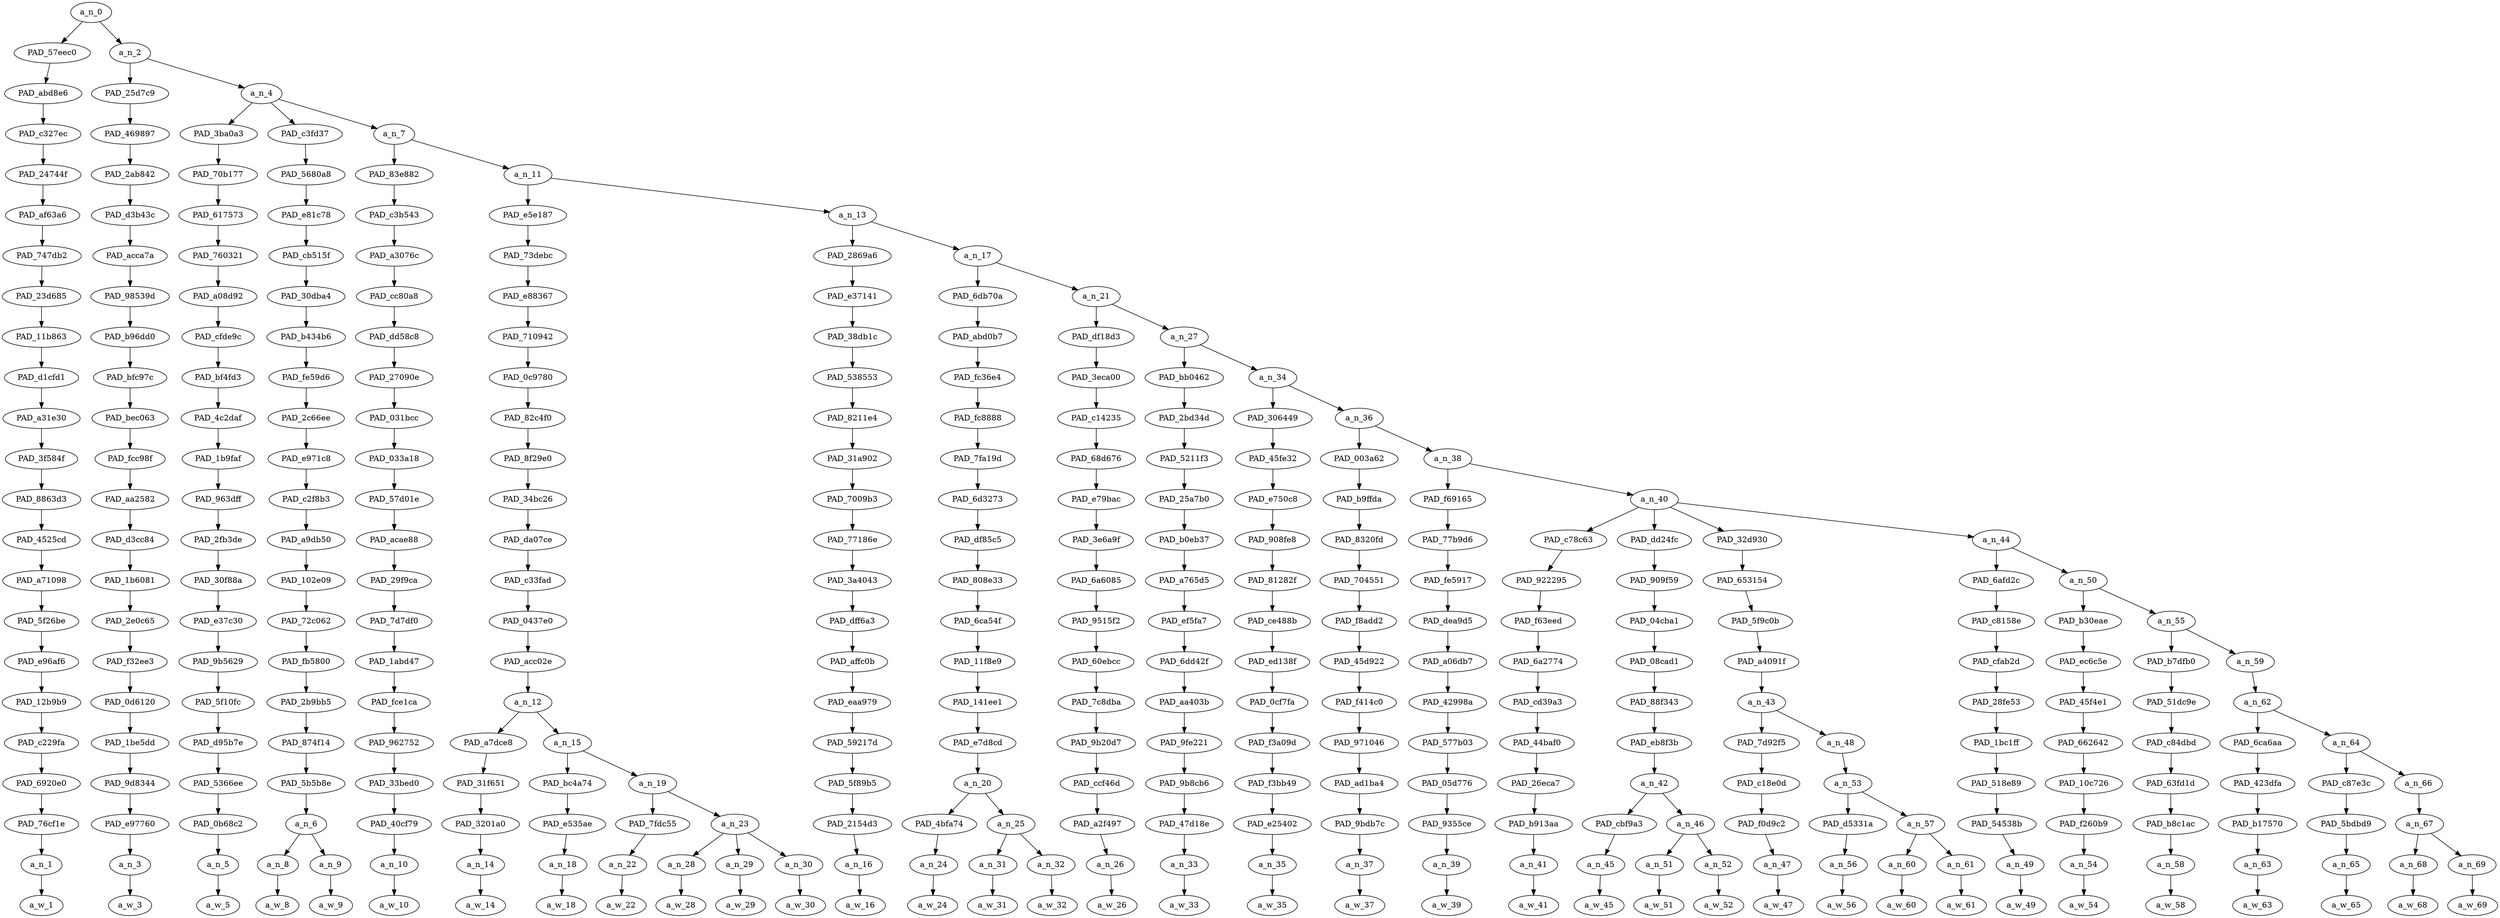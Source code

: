 strict digraph "" {
	a_n_0	[div_dir=1,
		index=0,
		level=22,
		pos="1.3481286366780598,22!",
		text_span="[0, 1, 2, 3, 4, 5, 6, 7, 8, 9, 10, 11, 12, 13, 14, 15, 16, 17, 18, 19, 20, 21, 22, 23, 24, 25, 26, 27, 28, 29, 30, 31, 32, 33, 34, \
35]",
		value=1.00000001];
	PAD_57eec0	[div_dir=1,
		index=0,
		level=21,
		pos="0.0,21!",
		text_span="[0]",
		value=0.02777691];
	a_n_0 -> PAD_57eec0;
	a_n_2	[div_dir=1,
		index=1,
		level=21,
		pos="2.6962572733561196,21!",
		text_span="[1, 2, 3, 4, 5, 6, 7, 8, 9, 10, 11, 12, 13, 14, 15, 16, 17, 18, 19, 20, 21, 22, 23, 24, 25, 26, 27, 28, 29, 30, 31, 32, 33, 34, \
35]",
		value=0.97166796];
	a_n_0 -> a_n_2;
	PAD_abd8e6	[div_dir=1,
		index=0,
		level=20,
		pos="0.0,20!",
		text_span="[0]",
		value=0.02777691];
	PAD_57eec0 -> PAD_abd8e6;
	PAD_c327ec	[div_dir=1,
		index=0,
		level=19,
		pos="0.0,19!",
		text_span="[0]",
		value=0.02777691];
	PAD_abd8e6 -> PAD_c327ec;
	PAD_24744f	[div_dir=1,
		index=0,
		level=18,
		pos="0.0,18!",
		text_span="[0]",
		value=0.02777691];
	PAD_c327ec -> PAD_24744f;
	PAD_af63a6	[div_dir=1,
		index=0,
		level=17,
		pos="0.0,17!",
		text_span="[0]",
		value=0.02777691];
	PAD_24744f -> PAD_af63a6;
	PAD_747db2	[div_dir=1,
		index=0,
		level=16,
		pos="0.0,16!",
		text_span="[0]",
		value=0.02777691];
	PAD_af63a6 -> PAD_747db2;
	PAD_23d685	[div_dir=1,
		index=0,
		level=15,
		pos="0.0,15!",
		text_span="[0]",
		value=0.02777691];
	PAD_747db2 -> PAD_23d685;
	PAD_11b863	[div_dir=1,
		index=0,
		level=14,
		pos="0.0,14!",
		text_span="[0]",
		value=0.02777691];
	PAD_23d685 -> PAD_11b863;
	PAD_d1cfd1	[div_dir=1,
		index=0,
		level=13,
		pos="0.0,13!",
		text_span="[0]",
		value=0.02777691];
	PAD_11b863 -> PAD_d1cfd1;
	PAD_a31e30	[div_dir=1,
		index=0,
		level=12,
		pos="0.0,12!",
		text_span="[0]",
		value=0.02777691];
	PAD_d1cfd1 -> PAD_a31e30;
	PAD_3f584f	[div_dir=1,
		index=0,
		level=11,
		pos="0.0,11!",
		text_span="[0]",
		value=0.02777691];
	PAD_a31e30 -> PAD_3f584f;
	PAD_8863d3	[div_dir=1,
		index=0,
		level=10,
		pos="0.0,10!",
		text_span="[0]",
		value=0.02777691];
	PAD_3f584f -> PAD_8863d3;
	PAD_4525cd	[div_dir=1,
		index=0,
		level=9,
		pos="0.0,9!",
		text_span="[0]",
		value=0.02777691];
	PAD_8863d3 -> PAD_4525cd;
	PAD_a71098	[div_dir=1,
		index=0,
		level=8,
		pos="0.0,8!",
		text_span="[0]",
		value=0.02777691];
	PAD_4525cd -> PAD_a71098;
	PAD_5f26be	[div_dir=1,
		index=0,
		level=7,
		pos="0.0,7!",
		text_span="[0]",
		value=0.02777691];
	PAD_a71098 -> PAD_5f26be;
	PAD_e96af6	[div_dir=1,
		index=0,
		level=6,
		pos="0.0,6!",
		text_span="[0]",
		value=0.02777691];
	PAD_5f26be -> PAD_e96af6;
	PAD_12b9b9	[div_dir=1,
		index=0,
		level=5,
		pos="0.0,5!",
		text_span="[0]",
		value=0.02777691];
	PAD_e96af6 -> PAD_12b9b9;
	PAD_c229fa	[div_dir=1,
		index=0,
		level=4,
		pos="0.0,4!",
		text_span="[0]",
		value=0.02777691];
	PAD_12b9b9 -> PAD_c229fa;
	PAD_6920e0	[div_dir=1,
		index=0,
		level=3,
		pos="0.0,3!",
		text_span="[0]",
		value=0.02777691];
	PAD_c229fa -> PAD_6920e0;
	PAD_76cf1e	[div_dir=1,
		index=0,
		level=2,
		pos="0.0,2!",
		text_span="[0]",
		value=0.02777691];
	PAD_6920e0 -> PAD_76cf1e;
	a_n_1	[div_dir=1,
		index=0,
		level=1,
		pos="0.0,1!",
		text_span="[0]",
		value=0.02777691];
	PAD_76cf1e -> a_n_1;
	a_w_1	[div_dir=0,
		index=0,
		level=0,
		pos="0,0!",
		text_span="[0]",
		value=i];
	a_n_1 -> a_w_1;
	PAD_25d7c9	[div_dir=1,
		index=1,
		level=20,
		pos="1.0,20!",
		text_span="[1]",
		value=0.03775875];
	a_n_2 -> PAD_25d7c9;
	a_n_4	[div_dir=1,
		index=2,
		level=20,
		pos="4.392514546712239,20!",
		text_span="[2, 3, 4, 5, 6, 7, 8, 9, 10, 11, 12, 13, 14, 15, 16, 17, 18, 19, 20, 21, 22, 23, 24, 25, 26, 27, 28, 29, 30, 31, 32, 33, 34, 35]",
		value=0.93340079];
	a_n_2 -> a_n_4;
	PAD_469897	[div_dir=1,
		index=1,
		level=19,
		pos="1.0,19!",
		text_span="[1]",
		value=0.03775875];
	PAD_25d7c9 -> PAD_469897;
	PAD_2ab842	[div_dir=1,
		index=1,
		level=18,
		pos="1.0,18!",
		text_span="[1]",
		value=0.03775875];
	PAD_469897 -> PAD_2ab842;
	PAD_d3b43c	[div_dir=1,
		index=1,
		level=17,
		pos="1.0,17!",
		text_span="[1]",
		value=0.03775875];
	PAD_2ab842 -> PAD_d3b43c;
	PAD_acca7a	[div_dir=1,
		index=1,
		level=16,
		pos="1.0,16!",
		text_span="[1]",
		value=0.03775875];
	PAD_d3b43c -> PAD_acca7a;
	PAD_98539d	[div_dir=1,
		index=1,
		level=15,
		pos="1.0,15!",
		text_span="[1]",
		value=0.03775875];
	PAD_acca7a -> PAD_98539d;
	PAD_b96dd0	[div_dir=1,
		index=1,
		level=14,
		pos="1.0,14!",
		text_span="[1]",
		value=0.03775875];
	PAD_98539d -> PAD_b96dd0;
	PAD_bfc97c	[div_dir=1,
		index=1,
		level=13,
		pos="1.0,13!",
		text_span="[1]",
		value=0.03775875];
	PAD_b96dd0 -> PAD_bfc97c;
	PAD_bec063	[div_dir=1,
		index=1,
		level=12,
		pos="1.0,12!",
		text_span="[1]",
		value=0.03775875];
	PAD_bfc97c -> PAD_bec063;
	PAD_fcc98f	[div_dir=1,
		index=1,
		level=11,
		pos="1.0,11!",
		text_span="[1]",
		value=0.03775875];
	PAD_bec063 -> PAD_fcc98f;
	PAD_aa2582	[div_dir=1,
		index=1,
		level=10,
		pos="1.0,10!",
		text_span="[1]",
		value=0.03775875];
	PAD_fcc98f -> PAD_aa2582;
	PAD_d3cc84	[div_dir=1,
		index=1,
		level=9,
		pos="1.0,9!",
		text_span="[1]",
		value=0.03775875];
	PAD_aa2582 -> PAD_d3cc84;
	PAD_1b6081	[div_dir=1,
		index=1,
		level=8,
		pos="1.0,8!",
		text_span="[1]",
		value=0.03775875];
	PAD_d3cc84 -> PAD_1b6081;
	PAD_2e0c65	[div_dir=1,
		index=1,
		level=7,
		pos="1.0,7!",
		text_span="[1]",
		value=0.03775875];
	PAD_1b6081 -> PAD_2e0c65;
	PAD_f32ee3	[div_dir=1,
		index=1,
		level=6,
		pos="1.0,6!",
		text_span="[1]",
		value=0.03775875];
	PAD_2e0c65 -> PAD_f32ee3;
	PAD_0d6120	[div_dir=1,
		index=1,
		level=5,
		pos="1.0,5!",
		text_span="[1]",
		value=0.03775875];
	PAD_f32ee3 -> PAD_0d6120;
	PAD_1be5dd	[div_dir=1,
		index=1,
		level=4,
		pos="1.0,4!",
		text_span="[1]",
		value=0.03775875];
	PAD_0d6120 -> PAD_1be5dd;
	PAD_9d8344	[div_dir=1,
		index=1,
		level=3,
		pos="1.0,3!",
		text_span="[1]",
		value=0.03775875];
	PAD_1be5dd -> PAD_9d8344;
	PAD_e97760	[div_dir=1,
		index=1,
		level=2,
		pos="1.0,2!",
		text_span="[1]",
		value=0.03775875];
	PAD_9d8344 -> PAD_e97760;
	a_n_3	[div_dir=1,
		index=1,
		level=1,
		pos="1.0,1!",
		text_span="[1]",
		value=0.03775875];
	PAD_e97760 -> a_n_3;
	a_w_3	[div_dir=0,
		index=1,
		level=0,
		pos="1,0!",
		text_span="[1]",
		value=dont];
	a_n_3 -> a_w_3;
	PAD_3ba0a3	[div_dir=1,
		index=2,
		level=19,
		pos="2.0,19!",
		text_span="[2]",
		value=0.02064806];
	a_n_4 -> PAD_3ba0a3;
	PAD_c3fd37	[div_dir=1,
		index=3,
		level=19,
		pos="3.5,19!",
		text_span="[3, 4]",
		value=0.04469825];
	a_n_4 -> PAD_c3fd37;
	a_n_7	[div_dir=1,
		index=4,
		level=19,
		pos="7.677543640136719,19!",
		text_span="[5, 6, 7, 8, 9, 10, 11, 12, 13, 14, 15, 16, 17, 18, 19, 20, 21, 22, 23, 24, 25, 26, 27, 28, 29, 30, 31, 32, 33, 34, 35]",
		value=0.86756982];
	a_n_4 -> a_n_7;
	PAD_70b177	[div_dir=1,
		index=2,
		level=18,
		pos="2.0,18!",
		text_span="[2]",
		value=0.02064806];
	PAD_3ba0a3 -> PAD_70b177;
	PAD_617573	[div_dir=1,
		index=2,
		level=17,
		pos="2.0,17!",
		text_span="[2]",
		value=0.02064806];
	PAD_70b177 -> PAD_617573;
	PAD_760321	[div_dir=1,
		index=2,
		level=16,
		pos="2.0,16!",
		text_span="[2]",
		value=0.02064806];
	PAD_617573 -> PAD_760321;
	PAD_a08d92	[div_dir=1,
		index=2,
		level=15,
		pos="2.0,15!",
		text_span="[2]",
		value=0.02064806];
	PAD_760321 -> PAD_a08d92;
	PAD_cfde9c	[div_dir=1,
		index=2,
		level=14,
		pos="2.0,14!",
		text_span="[2]",
		value=0.02064806];
	PAD_a08d92 -> PAD_cfde9c;
	PAD_bf4fd3	[div_dir=1,
		index=2,
		level=13,
		pos="2.0,13!",
		text_span="[2]",
		value=0.02064806];
	PAD_cfde9c -> PAD_bf4fd3;
	PAD_4c2daf	[div_dir=1,
		index=2,
		level=12,
		pos="2.0,12!",
		text_span="[2]",
		value=0.02064806];
	PAD_bf4fd3 -> PAD_4c2daf;
	PAD_1b9faf	[div_dir=1,
		index=2,
		level=11,
		pos="2.0,11!",
		text_span="[2]",
		value=0.02064806];
	PAD_4c2daf -> PAD_1b9faf;
	PAD_963dff	[div_dir=1,
		index=2,
		level=10,
		pos="2.0,10!",
		text_span="[2]",
		value=0.02064806];
	PAD_1b9faf -> PAD_963dff;
	PAD_2fb3de	[div_dir=1,
		index=2,
		level=9,
		pos="2.0,9!",
		text_span="[2]",
		value=0.02064806];
	PAD_963dff -> PAD_2fb3de;
	PAD_30f88a	[div_dir=1,
		index=2,
		level=8,
		pos="2.0,8!",
		text_span="[2]",
		value=0.02064806];
	PAD_2fb3de -> PAD_30f88a;
	PAD_e37c30	[div_dir=1,
		index=2,
		level=7,
		pos="2.0,7!",
		text_span="[2]",
		value=0.02064806];
	PAD_30f88a -> PAD_e37c30;
	PAD_9b5629	[div_dir=1,
		index=2,
		level=6,
		pos="2.0,6!",
		text_span="[2]",
		value=0.02064806];
	PAD_e37c30 -> PAD_9b5629;
	PAD_5f10fc	[div_dir=1,
		index=2,
		level=5,
		pos="2.0,5!",
		text_span="[2]",
		value=0.02064806];
	PAD_9b5629 -> PAD_5f10fc;
	PAD_d95b7e	[div_dir=1,
		index=2,
		level=4,
		pos="2.0,4!",
		text_span="[2]",
		value=0.02064806];
	PAD_5f10fc -> PAD_d95b7e;
	PAD_5366ee	[div_dir=1,
		index=2,
		level=3,
		pos="2.0,3!",
		text_span="[2]",
		value=0.02064806];
	PAD_d95b7e -> PAD_5366ee;
	PAD_0b68c2	[div_dir=1,
		index=2,
		level=2,
		pos="2.0,2!",
		text_span="[2]",
		value=0.02064806];
	PAD_5366ee -> PAD_0b68c2;
	a_n_5	[div_dir=1,
		index=2,
		level=1,
		pos="2.0,1!",
		text_span="[2]",
		value=0.02064806];
	PAD_0b68c2 -> a_n_5;
	a_w_5	[div_dir=0,
		index=2,
		level=0,
		pos="2,0!",
		text_span="[2]",
		value=care];
	a_n_5 -> a_w_5;
	PAD_5680a8	[div_dir=1,
		index=3,
		level=18,
		pos="3.5,18!",
		text_span="[3, 4]",
		value=0.04469825];
	PAD_c3fd37 -> PAD_5680a8;
	PAD_e81c78	[div_dir=1,
		index=3,
		level=17,
		pos="3.5,17!",
		text_span="[3, 4]",
		value=0.04469825];
	PAD_5680a8 -> PAD_e81c78;
	PAD_cb515f	[div_dir=1,
		index=3,
		level=16,
		pos="3.5,16!",
		text_span="[3, 4]",
		value=0.04469825];
	PAD_e81c78 -> PAD_cb515f;
	PAD_30dba4	[div_dir=1,
		index=3,
		level=15,
		pos="3.5,15!",
		text_span="[3, 4]",
		value=0.04469825];
	PAD_cb515f -> PAD_30dba4;
	PAD_b434b6	[div_dir=1,
		index=3,
		level=14,
		pos="3.5,14!",
		text_span="[3, 4]",
		value=0.04469825];
	PAD_30dba4 -> PAD_b434b6;
	PAD_fe59d6	[div_dir=1,
		index=3,
		level=13,
		pos="3.5,13!",
		text_span="[3, 4]",
		value=0.04469825];
	PAD_b434b6 -> PAD_fe59d6;
	PAD_2c66ee	[div_dir=1,
		index=3,
		level=12,
		pos="3.5,12!",
		text_span="[3, 4]",
		value=0.04469825];
	PAD_fe59d6 -> PAD_2c66ee;
	PAD_e971c8	[div_dir=1,
		index=3,
		level=11,
		pos="3.5,11!",
		text_span="[3, 4]",
		value=0.04469825];
	PAD_2c66ee -> PAD_e971c8;
	PAD_c2f8b3	[div_dir=1,
		index=3,
		level=10,
		pos="3.5,10!",
		text_span="[3, 4]",
		value=0.04469825];
	PAD_e971c8 -> PAD_c2f8b3;
	PAD_a9db50	[div_dir=1,
		index=3,
		level=9,
		pos="3.5,9!",
		text_span="[3, 4]",
		value=0.04469825];
	PAD_c2f8b3 -> PAD_a9db50;
	PAD_102e09	[div_dir=1,
		index=3,
		level=8,
		pos="3.5,8!",
		text_span="[3, 4]",
		value=0.04469825];
	PAD_a9db50 -> PAD_102e09;
	PAD_72c062	[div_dir=1,
		index=3,
		level=7,
		pos="3.5,7!",
		text_span="[3, 4]",
		value=0.04469825];
	PAD_102e09 -> PAD_72c062;
	PAD_fb5800	[div_dir=1,
		index=3,
		level=6,
		pos="3.5,6!",
		text_span="[3, 4]",
		value=0.04469825];
	PAD_72c062 -> PAD_fb5800;
	PAD_2b9bb5	[div_dir=1,
		index=3,
		level=5,
		pos="3.5,5!",
		text_span="[3, 4]",
		value=0.04469825];
	PAD_fb5800 -> PAD_2b9bb5;
	PAD_874f14	[div_dir=1,
		index=3,
		level=4,
		pos="3.5,4!",
		text_span="[3, 4]",
		value=0.04469825];
	PAD_2b9bb5 -> PAD_874f14;
	PAD_5b5b8e	[div_dir=1,
		index=3,
		level=3,
		pos="3.5,3!",
		text_span="[3, 4]",
		value=0.04469825];
	PAD_874f14 -> PAD_5b5b8e;
	a_n_6	[div_dir=1,
		index=3,
		level=2,
		pos="3.5,2!",
		text_span="[3, 4]",
		value=0.04469825];
	PAD_5b5b8e -> a_n_6;
	a_n_8	[div_dir=1,
		index=3,
		level=1,
		pos="3.0,1!",
		text_span="[3]",
		value=0.01657246];
	a_n_6 -> a_n_8;
	a_n_9	[div_dir=1,
		index=4,
		level=1,
		pos="4.0,1!",
		text_span="[4]",
		value=0.02798326];
	a_n_6 -> a_n_9;
	a_w_8	[div_dir=0,
		index=3,
		level=0,
		pos="3,0!",
		text_span="[3]",
		value=about];
	a_n_8 -> a_w_8;
	a_w_9	[div_dir=0,
		index=4,
		level=0,
		pos="4,0!",
		text_span="[4]",
		value=hitler];
	a_n_9 -> a_w_9;
	PAD_83e882	[div_dir=1,
		index=4,
		level=18,
		pos="5.0,18!",
		text_span="[5]",
		value=0.01665100];
	a_n_7 -> PAD_83e882;
	a_n_11	[div_dir=1,
		index=5,
		level=18,
		pos="10.355087280273438,18!",
		text_span="[6, 7, 8, 9, 10, 11, 12, 13, 14, 15, 16, 17, 18, 19, 20, 21, 22, 23, 24, 25, 26, 27, 28, 29, 30, 31, 32, 33, 34, 35]",
		value=0.85047878];
	a_n_7 -> a_n_11;
	PAD_c3b543	[div_dir=1,
		index=4,
		level=17,
		pos="5.0,17!",
		text_span="[5]",
		value=0.01665100];
	PAD_83e882 -> PAD_c3b543;
	PAD_a3076c	[div_dir=1,
		index=4,
		level=16,
		pos="5.0,16!",
		text_span="[5]",
		value=0.01665100];
	PAD_c3b543 -> PAD_a3076c;
	PAD_cc80a8	[div_dir=1,
		index=4,
		level=15,
		pos="5.0,15!",
		text_span="[5]",
		value=0.01665100];
	PAD_a3076c -> PAD_cc80a8;
	PAD_dd58c8	[div_dir=1,
		index=4,
		level=14,
		pos="5.0,14!",
		text_span="[5]",
		value=0.01665100];
	PAD_cc80a8 -> PAD_dd58c8;
	PAD_27090e	[div_dir=1,
		index=4,
		level=13,
		pos="5.0,13!",
		text_span="[5]",
		value=0.01665100];
	PAD_dd58c8 -> PAD_27090e;
	PAD_031bcc	[div_dir=1,
		index=4,
		level=12,
		pos="5.0,12!",
		text_span="[5]",
		value=0.01665100];
	PAD_27090e -> PAD_031bcc;
	PAD_033a18	[div_dir=1,
		index=4,
		level=11,
		pos="5.0,11!",
		text_span="[5]",
		value=0.01665100];
	PAD_031bcc -> PAD_033a18;
	PAD_57d01e	[div_dir=1,
		index=4,
		level=10,
		pos="5.0,10!",
		text_span="[5]",
		value=0.01665100];
	PAD_033a18 -> PAD_57d01e;
	PAD_acae88	[div_dir=1,
		index=4,
		level=9,
		pos="5.0,9!",
		text_span="[5]",
		value=0.01665100];
	PAD_57d01e -> PAD_acae88;
	PAD_29f9ca	[div_dir=1,
		index=4,
		level=8,
		pos="5.0,8!",
		text_span="[5]",
		value=0.01665100];
	PAD_acae88 -> PAD_29f9ca;
	PAD_7d7df0	[div_dir=1,
		index=4,
		level=7,
		pos="5.0,7!",
		text_span="[5]",
		value=0.01665100];
	PAD_29f9ca -> PAD_7d7df0;
	PAD_1abd47	[div_dir=1,
		index=4,
		level=6,
		pos="5.0,6!",
		text_span="[5]",
		value=0.01665100];
	PAD_7d7df0 -> PAD_1abd47;
	PAD_fce1ca	[div_dir=1,
		index=4,
		level=5,
		pos="5.0,5!",
		text_span="[5]",
		value=0.01665100];
	PAD_1abd47 -> PAD_fce1ca;
	PAD_962752	[div_dir=1,
		index=4,
		level=4,
		pos="5.0,4!",
		text_span="[5]",
		value=0.01665100];
	PAD_fce1ca -> PAD_962752;
	PAD_33bed0	[div_dir=1,
		index=4,
		level=3,
		pos="5.0,3!",
		text_span="[5]",
		value=0.01665100];
	PAD_962752 -> PAD_33bed0;
	PAD_40cf79	[div_dir=1,
		index=4,
		level=2,
		pos="5.0,2!",
		text_span="[5]",
		value=0.01665100];
	PAD_33bed0 -> PAD_40cf79;
	a_n_10	[div_dir=1,
		index=5,
		level=1,
		pos="5.0,1!",
		text_span="[5]",
		value=0.01665100];
	PAD_40cf79 -> a_n_10;
	a_w_10	[div_dir=0,
		index=5,
		level=0,
		pos="5,0!",
		text_span="[5]",
		value=because];
	a_n_10 -> a_w_10;
	PAD_e5e187	[div_dir=1,
		index=5,
		level=17,
		pos="7.0,17!",
		text_span="[6, 7, 8, 9, 10, 11]",
		value=0.13473403];
	a_n_11 -> PAD_e5e187;
	a_n_13	[div_dir=1,
		index=6,
		level=17,
		pos="13.710174560546875,17!",
		text_span="[12, 13, 14, 15, 16, 17, 18, 19, 20, 21, 22, 23, 24, 25, 26, 27, 28, 29, 30, 31, 32, 33, 34, 35]",
		value=0.71530949];
	a_n_11 -> a_n_13;
	PAD_73debc	[div_dir=1,
		index=5,
		level=16,
		pos="7.0,16!",
		text_span="[6, 7, 8, 9, 10, 11]",
		value=0.13473403];
	PAD_e5e187 -> PAD_73debc;
	PAD_e88367	[div_dir=1,
		index=5,
		level=15,
		pos="7.0,15!",
		text_span="[6, 7, 8, 9, 10, 11]",
		value=0.13473403];
	PAD_73debc -> PAD_e88367;
	PAD_710942	[div_dir=1,
		index=5,
		level=14,
		pos="7.0,14!",
		text_span="[6, 7, 8, 9, 10, 11]",
		value=0.13473403];
	PAD_e88367 -> PAD_710942;
	PAD_0c9780	[div_dir=1,
		index=5,
		level=13,
		pos="7.0,13!",
		text_span="[6, 7, 8, 9, 10, 11]",
		value=0.13473403];
	PAD_710942 -> PAD_0c9780;
	PAD_82c4f0	[div_dir=1,
		index=5,
		level=12,
		pos="7.0,12!",
		text_span="[6, 7, 8, 9, 10, 11]",
		value=0.13473403];
	PAD_0c9780 -> PAD_82c4f0;
	PAD_8f29e0	[div_dir=1,
		index=5,
		level=11,
		pos="7.0,11!",
		text_span="[6, 7, 8, 9, 10, 11]",
		value=0.13473403];
	PAD_82c4f0 -> PAD_8f29e0;
	PAD_34bc26	[div_dir=1,
		index=5,
		level=10,
		pos="7.0,10!",
		text_span="[6, 7, 8, 9, 10, 11]",
		value=0.13473403];
	PAD_8f29e0 -> PAD_34bc26;
	PAD_da07ce	[div_dir=1,
		index=5,
		level=9,
		pos="7.0,9!",
		text_span="[6, 7, 8, 9, 10, 11]",
		value=0.13473403];
	PAD_34bc26 -> PAD_da07ce;
	PAD_c33fad	[div_dir=1,
		index=5,
		level=8,
		pos="7.0,8!",
		text_span="[6, 7, 8, 9, 10, 11]",
		value=0.13473403];
	PAD_da07ce -> PAD_c33fad;
	PAD_0437e0	[div_dir=1,
		index=5,
		level=7,
		pos="7.0,7!",
		text_span="[6, 7, 8, 9, 10, 11]",
		value=0.13473403];
	PAD_c33fad -> PAD_0437e0;
	PAD_acc02e	[div_dir=1,
		index=5,
		level=6,
		pos="7.0,6!",
		text_span="[6, 7, 8, 9, 10, 11]",
		value=0.13473403];
	PAD_0437e0 -> PAD_acc02e;
	a_n_12	[div_dir=1,
		index=5,
		level=5,
		pos="7.0,5!",
		text_span="[6, 7, 8, 9, 10, 11]",
		value=0.13473403];
	PAD_acc02e -> a_n_12;
	PAD_a7dce8	[div_dir=1,
		index=5,
		level=4,
		pos="6.0,4!",
		text_span="[6]",
		value=0.01753962];
	a_n_12 -> PAD_a7dce8;
	a_n_15	[div_dir=1,
		index=6,
		level=4,
		pos="8.0,4!",
		text_span="[7, 8, 9, 10, 11]",
		value=0.11690034];
	a_n_12 -> a_n_15;
	PAD_31f651	[div_dir=1,
		index=5,
		level=3,
		pos="6.0,3!",
		text_span="[6]",
		value=0.01753962];
	PAD_a7dce8 -> PAD_31f651;
	PAD_3201a0	[div_dir=1,
		index=5,
		level=2,
		pos="6.0,2!",
		text_span="[6]",
		value=0.01753962];
	PAD_31f651 -> PAD_3201a0;
	a_n_14	[div_dir=1,
		index=6,
		level=1,
		pos="6.0,1!",
		text_span="[6]",
		value=0.01753962];
	PAD_3201a0 -> a_n_14;
	a_w_14	[div_dir=0,
		index=6,
		level=0,
		pos="6,0!",
		text_span="[6]",
		value=i1];
	a_n_14 -> a_w_14;
	PAD_bc4a74	[div_dir=1,
		index=6,
		level=3,
		pos="7.0,3!",
		text_span="[7]",
		value=0.01789133];
	a_n_15 -> PAD_bc4a74;
	a_n_19	[div_dir=1,
		index=7,
		level=3,
		pos="9.0,3!",
		text_span="[8, 9, 10, 11]",
		value=0.09877389];
	a_n_15 -> a_n_19;
	PAD_e535ae	[div_dir=1,
		index=6,
		level=2,
		pos="7.0,2!",
		text_span="[7]",
		value=0.01789133];
	PAD_bc4a74 -> PAD_e535ae;
	a_n_18	[div_dir=1,
		index=7,
		level=1,
		pos="7.0,1!",
		text_span="[7]",
		value=0.01789133];
	PAD_e535ae -> a_n_18;
	a_w_18	[div_dir=0,
		index=7,
		level=0,
		pos="7,0!",
		text_span="[7]",
		value=care1];
	a_n_18 -> a_w_18;
	PAD_7fdc55	[div_dir=1,
		index=7,
		level=2,
		pos="8.0,2!",
		text_span="[8]",
		value=0.01562194];
	a_n_19 -> PAD_7fdc55;
	a_n_23	[div_dir=1,
		index=8,
		level=2,
		pos="10.0,2!",
		text_span="[9, 10, 11]",
		value=0.08295859];
	a_n_19 -> a_n_23;
	a_n_22	[div_dir=1,
		index=8,
		level=1,
		pos="8.0,1!",
		text_span="[8]",
		value=0.01562194];
	PAD_7fdc55 -> a_n_22;
	a_w_22	[div_dir=0,
		index=8,
		level=0,
		pos="8,0!",
		text_span="[8]",
		value=about1];
	a_n_22 -> a_w_22;
	a_n_28	[div_dir=1,
		index=9,
		level=1,
		pos="9.0,1!",
		text_span="[9]",
		value=0.02708994];
	a_n_23 -> a_n_28;
	a_n_29	[div_dir=1,
		index=10,
		level=1,
		pos="10.0,1!",
		text_span="[10]",
		value=0.02216782];
	a_n_23 -> a_n_29;
	a_n_30	[div_dir=1,
		index=11,
		level=1,
		pos="11.0,1!",
		text_span="[11]",
		value=0.03350980];
	a_n_23 -> a_n_30;
	a_w_28	[div_dir=0,
		index=9,
		level=0,
		pos="9,0!",
		text_span="[9]",
		value=western];
	a_n_28 -> a_w_28;
	a_w_29	[div_dir=0,
		index=10,
		level=0,
		pos="10,0!",
		text_span="[10]",
		value=people];
	a_n_29 -> a_w_29;
	a_w_30	[div_dir=0,
		index=11,
		level=0,
		pos="11,0!",
		text_span="[11]",
		value=hitler1];
	a_n_30 -> a_w_30;
	PAD_2869a6	[div_dir=1,
		index=6,
		level=16,
		pos="12.0,16!",
		text_span="[12]",
		value=0.02250728];
	a_n_13 -> PAD_2869a6;
	a_n_17	[div_dir=1,
		index=7,
		level=16,
		pos="15.42034912109375,16!",
		text_span="[13, 14, 15, 16, 17, 18, 19, 20, 21, 22, 23, 24, 25, 26, 27, 28, 29, 30, 31, 32, 33, 34, 35]",
		value=0.69245568];
	a_n_13 -> a_n_17;
	PAD_e37141	[div_dir=1,
		index=6,
		level=15,
		pos="12.0,15!",
		text_span="[12]",
		value=0.02250728];
	PAD_2869a6 -> PAD_e37141;
	PAD_38db1c	[div_dir=1,
		index=6,
		level=14,
		pos="12.0,14!",
		text_span="[12]",
		value=0.02250728];
	PAD_e37141 -> PAD_38db1c;
	PAD_538553	[div_dir=1,
		index=6,
		level=13,
		pos="12.0,13!",
		text_span="[12]",
		value=0.02250728];
	PAD_38db1c -> PAD_538553;
	PAD_8211e4	[div_dir=1,
		index=6,
		level=12,
		pos="12.0,12!",
		text_span="[12]",
		value=0.02250728];
	PAD_538553 -> PAD_8211e4;
	PAD_31a902	[div_dir=1,
		index=6,
		level=11,
		pos="12.0,11!",
		text_span="[12]",
		value=0.02250728];
	PAD_8211e4 -> PAD_31a902;
	PAD_7009b3	[div_dir=1,
		index=6,
		level=10,
		pos="12.0,10!",
		text_span="[12]",
		value=0.02250728];
	PAD_31a902 -> PAD_7009b3;
	PAD_77186e	[div_dir=1,
		index=6,
		level=9,
		pos="12.0,9!",
		text_span="[12]",
		value=0.02250728];
	PAD_7009b3 -> PAD_77186e;
	PAD_3a4043	[div_dir=1,
		index=6,
		level=8,
		pos="12.0,8!",
		text_span="[12]",
		value=0.02250728];
	PAD_77186e -> PAD_3a4043;
	PAD_dff6a3	[div_dir=1,
		index=6,
		level=7,
		pos="12.0,7!",
		text_span="[12]",
		value=0.02250728];
	PAD_3a4043 -> PAD_dff6a3;
	PAD_affc0b	[div_dir=1,
		index=6,
		level=6,
		pos="12.0,6!",
		text_span="[12]",
		value=0.02250728];
	PAD_dff6a3 -> PAD_affc0b;
	PAD_eaa979	[div_dir=1,
		index=6,
		level=5,
		pos="12.0,5!",
		text_span="[12]",
		value=0.02250728];
	PAD_affc0b -> PAD_eaa979;
	PAD_59217d	[div_dir=1,
		index=7,
		level=4,
		pos="12.0,4!",
		text_span="[12]",
		value=0.02250728];
	PAD_eaa979 -> PAD_59217d;
	PAD_5f89b5	[div_dir=1,
		index=8,
		level=3,
		pos="12.0,3!",
		text_span="[12]",
		value=0.02250728];
	PAD_59217d -> PAD_5f89b5;
	PAD_2154d3	[div_dir=1,
		index=9,
		level=2,
		pos="12.0,2!",
		text_span="[12]",
		value=0.02250728];
	PAD_5f89b5 -> PAD_2154d3;
	a_n_16	[div_dir=1,
		index=12,
		level=1,
		pos="12.0,1!",
		text_span="[12]",
		value=0.02250728];
	PAD_2154d3 -> a_n_16;
	a_w_16	[div_dir=0,
		index=12,
		level=0,
		pos="12,0!",
		text_span="[12]",
		value=allows];
	a_n_16 -> a_w_16;
	PAD_6db70a	[div_dir=1,
		index=7,
		level=15,
		pos="13.75,15!",
		text_span="[13, 14, 15]",
		value=0.07794627];
	a_n_17 -> PAD_6db70a;
	a_n_21	[div_dir=1,
		index=8,
		level=15,
		pos="17.0906982421875,15!",
		text_span="[16, 17, 18, 19, 20, 21, 22, 23, 24, 25, 26, 27, 28, 29, 30, 31, 32, 33, 34, 35]",
		value=0.61416173];
	a_n_17 -> a_n_21;
	PAD_abd0b7	[div_dir=1,
		index=7,
		level=14,
		pos="13.75,14!",
		text_span="[13, 14, 15]",
		value=0.07794627];
	PAD_6db70a -> PAD_abd0b7;
	PAD_fc36e4	[div_dir=1,
		index=7,
		level=13,
		pos="13.75,13!",
		text_span="[13, 14, 15]",
		value=0.07794627];
	PAD_abd0b7 -> PAD_fc36e4;
	PAD_fc8888	[div_dir=1,
		index=7,
		level=12,
		pos="13.75,12!",
		text_span="[13, 14, 15]",
		value=0.07794627];
	PAD_fc36e4 -> PAD_fc8888;
	PAD_7fa19d	[div_dir=1,
		index=7,
		level=11,
		pos="13.75,11!",
		text_span="[13, 14, 15]",
		value=0.07794627];
	PAD_fc8888 -> PAD_7fa19d;
	PAD_6d3273	[div_dir=1,
		index=7,
		level=10,
		pos="13.75,10!",
		text_span="[13, 14, 15]",
		value=0.07794627];
	PAD_7fa19d -> PAD_6d3273;
	PAD_df85c5	[div_dir=1,
		index=7,
		level=9,
		pos="13.75,9!",
		text_span="[13, 14, 15]",
		value=0.07794627];
	PAD_6d3273 -> PAD_df85c5;
	PAD_808e33	[div_dir=1,
		index=7,
		level=8,
		pos="13.75,8!",
		text_span="[13, 14, 15]",
		value=0.07794627];
	PAD_df85c5 -> PAD_808e33;
	PAD_6ca54f	[div_dir=1,
		index=7,
		level=7,
		pos="13.75,7!",
		text_span="[13, 14, 15]",
		value=0.07794627];
	PAD_808e33 -> PAD_6ca54f;
	PAD_11f8e9	[div_dir=1,
		index=7,
		level=6,
		pos="13.75,6!",
		text_span="[13, 14, 15]",
		value=0.07794627];
	PAD_6ca54f -> PAD_11f8e9;
	PAD_141ee1	[div_dir=1,
		index=7,
		level=5,
		pos="13.75,5!",
		text_span="[13, 14, 15]",
		value=0.07794627];
	PAD_11f8e9 -> PAD_141ee1;
	PAD_e7d8cd	[div_dir=1,
		index=8,
		level=4,
		pos="13.75,4!",
		text_span="[13, 14, 15]",
		value=0.07794627];
	PAD_141ee1 -> PAD_e7d8cd;
	a_n_20	[div_dir=1,
		index=9,
		level=3,
		pos="13.75,3!",
		text_span="[13, 14, 15]",
		value=0.07794627];
	PAD_e7d8cd -> a_n_20;
	PAD_4bfa74	[div_dir=-1,
		index=10,
		level=2,
		pos="13.0,2!",
		text_span="[13]",
		value=0.01863654];
	a_n_20 -> PAD_4bfa74;
	a_n_25	[div_dir=1,
		index=11,
		level=2,
		pos="14.5,2!",
		text_span="[14, 15]",
		value=0.05907078];
	a_n_20 -> a_n_25;
	a_n_24	[div_dir=-1,
		index=13,
		level=1,
		pos="13.0,1!",
		text_span="[13]",
		value=0.01863654];
	PAD_4bfa74 -> a_n_24;
	a_w_24	[div_dir=0,
		index=13,
		level=0,
		pos="13,0!",
		text_span="[13]",
		value=millions];
	a_n_24 -> a_w_24;
	a_n_31	[div_dir=1,
		index=14,
		level=1,
		pos="14.0,1!",
		text_span="[14]",
		value=0.01583051];
	a_n_25 -> a_n_31;
	a_n_32	[div_dir=1,
		index=15,
		level=1,
		pos="15.0,1!",
		text_span="[15]",
		value=0.04293026];
	a_n_25 -> a_n_32;
	a_w_31	[div_dir=0,
		index=14,
		level=0,
		pos="14,0!",
		text_span="[14]",
		value=of];
	a_n_31 -> a_w_31;
	a_w_32	[div_dir=0,
		index=15,
		level=0,
		pos="15,0!",
		text_span="[15]",
		value=jews];
	a_n_32 -> a_w_32;
	PAD_df18d3	[div_dir=1,
		index=8,
		level=14,
		pos="16.0,14!",
		text_span="[16]",
		value=0.02039750];
	a_n_21 -> PAD_df18d3;
	a_n_27	[div_dir=1,
		index=9,
		level=14,
		pos="18.181396484375,14!",
		text_span="[17, 18, 19, 20, 21, 22, 23, 24, 25, 26, 27, 28, 29, 30, 31, 32, 33, 34, 35]",
		value=0.59347609];
	a_n_21 -> a_n_27;
	PAD_3eca00	[div_dir=1,
		index=8,
		level=13,
		pos="16.0,13!",
		text_span="[16]",
		value=0.02039750];
	PAD_df18d3 -> PAD_3eca00;
	PAD_c14235	[div_dir=1,
		index=8,
		level=12,
		pos="16.0,12!",
		text_span="[16]",
		value=0.02039750];
	PAD_3eca00 -> PAD_c14235;
	PAD_68d676	[div_dir=1,
		index=8,
		level=11,
		pos="16.0,11!",
		text_span="[16]",
		value=0.02039750];
	PAD_c14235 -> PAD_68d676;
	PAD_e79bac	[div_dir=1,
		index=8,
		level=10,
		pos="16.0,10!",
		text_span="[16]",
		value=0.02039750];
	PAD_68d676 -> PAD_e79bac;
	PAD_3e6a9f	[div_dir=1,
		index=8,
		level=9,
		pos="16.0,9!",
		text_span="[16]",
		value=0.02039750];
	PAD_e79bac -> PAD_3e6a9f;
	PAD_6a6085	[div_dir=1,
		index=8,
		level=8,
		pos="16.0,8!",
		text_span="[16]",
		value=0.02039750];
	PAD_3e6a9f -> PAD_6a6085;
	PAD_9515f2	[div_dir=1,
		index=8,
		level=7,
		pos="16.0,7!",
		text_span="[16]",
		value=0.02039750];
	PAD_6a6085 -> PAD_9515f2;
	PAD_60ebcc	[div_dir=1,
		index=8,
		level=6,
		pos="16.0,6!",
		text_span="[16]",
		value=0.02039750];
	PAD_9515f2 -> PAD_60ebcc;
	PAD_7c8dba	[div_dir=1,
		index=8,
		level=5,
		pos="16.0,5!",
		text_span="[16]",
		value=0.02039750];
	PAD_60ebcc -> PAD_7c8dba;
	PAD_9b20d7	[div_dir=1,
		index=9,
		level=4,
		pos="16.0,4!",
		text_span="[16]",
		value=0.02039750];
	PAD_7c8dba -> PAD_9b20d7;
	PAD_ccf46d	[div_dir=1,
		index=10,
		level=3,
		pos="16.0,3!",
		text_span="[16]",
		value=0.02039750];
	PAD_9b20d7 -> PAD_ccf46d;
	PAD_a2f497	[div_dir=1,
		index=12,
		level=2,
		pos="16.0,2!",
		text_span="[16]",
		value=0.02039750];
	PAD_ccf46d -> PAD_a2f497;
	a_n_26	[div_dir=1,
		index=16,
		level=1,
		pos="16.0,1!",
		text_span="[16]",
		value=0.02039750];
	PAD_a2f497 -> a_n_26;
	a_w_26	[div_dir=0,
		index=16,
		level=0,
		pos="16,0!",
		text_span="[16]",
		value=to];
	a_n_26 -> a_w_26;
	PAD_bb0462	[div_dir=-1,
		index=9,
		level=13,
		pos="17.0,13!",
		text_span="[17]",
		value=0.02404604];
	a_n_27 -> PAD_bb0462;
	a_n_34	[div_dir=1,
		index=10,
		level=13,
		pos="19.36279296875,13!",
		text_span="[18, 19, 20, 21, 22, 23, 24, 25, 26, 27, 28, 29, 30, 31, 32, 33, 34, 35]",
		value=0.56915605];
	a_n_27 -> a_n_34;
	PAD_2bd34d	[div_dir=-1,
		index=9,
		level=12,
		pos="17.0,12!",
		text_span="[17]",
		value=0.02404604];
	PAD_bb0462 -> PAD_2bd34d;
	PAD_5211f3	[div_dir=-1,
		index=9,
		level=11,
		pos="17.0,11!",
		text_span="[17]",
		value=0.02404604];
	PAD_2bd34d -> PAD_5211f3;
	PAD_25a7b0	[div_dir=-1,
		index=9,
		level=10,
		pos="17.0,10!",
		text_span="[17]",
		value=0.02404604];
	PAD_5211f3 -> PAD_25a7b0;
	PAD_b0eb37	[div_dir=-1,
		index=9,
		level=9,
		pos="17.0,9!",
		text_span="[17]",
		value=0.02404604];
	PAD_25a7b0 -> PAD_b0eb37;
	PAD_a765d5	[div_dir=-1,
		index=9,
		level=8,
		pos="17.0,8!",
		text_span="[17]",
		value=0.02404604];
	PAD_b0eb37 -> PAD_a765d5;
	PAD_ef5fa7	[div_dir=-1,
		index=9,
		level=7,
		pos="17.0,7!",
		text_span="[17]",
		value=0.02404604];
	PAD_a765d5 -> PAD_ef5fa7;
	PAD_6dd42f	[div_dir=-1,
		index=9,
		level=6,
		pos="17.0,6!",
		text_span="[17]",
		value=0.02404604];
	PAD_ef5fa7 -> PAD_6dd42f;
	PAD_aa403b	[div_dir=-1,
		index=9,
		level=5,
		pos="17.0,5!",
		text_span="[17]",
		value=0.02404604];
	PAD_6dd42f -> PAD_aa403b;
	PAD_9fe221	[div_dir=-1,
		index=10,
		level=4,
		pos="17.0,4!",
		text_span="[17]",
		value=0.02404604];
	PAD_aa403b -> PAD_9fe221;
	PAD_9b8cb6	[div_dir=-1,
		index=11,
		level=3,
		pos="17.0,3!",
		text_span="[17]",
		value=0.02404604];
	PAD_9fe221 -> PAD_9b8cb6;
	PAD_47d18e	[div_dir=-1,
		index=13,
		level=2,
		pos="17.0,2!",
		text_span="[17]",
		value=0.02404604];
	PAD_9b8cb6 -> PAD_47d18e;
	a_n_33	[div_dir=-1,
		index=17,
		level=1,
		pos="17.0,1!",
		text_span="[17]",
		value=0.02404604];
	PAD_47d18e -> a_n_33;
	a_w_33	[div_dir=0,
		index=17,
		level=0,
		pos="17,0!",
		text_span="[17]",
		value=pose];
	a_n_33 -> a_w_33;
	PAD_306449	[div_dir=1,
		index=10,
		level=12,
		pos="18.0,12!",
		text_span="[18]",
		value=0.01761799];
	a_n_34 -> PAD_306449;
	a_n_36	[div_dir=1,
		index=11,
		level=12,
		pos="20.7255859375,12!",
		text_span="[19, 20, 21, 22, 23, 24, 25, 26, 27, 28, 29, 30, 31, 32, 33, 34, 35]",
		value=0.55124645];
	a_n_34 -> a_n_36;
	PAD_45fe32	[div_dir=1,
		index=10,
		level=11,
		pos="18.0,11!",
		text_span="[18]",
		value=0.01761799];
	PAD_306449 -> PAD_45fe32;
	PAD_e750c8	[div_dir=1,
		index=10,
		level=10,
		pos="18.0,10!",
		text_span="[18]",
		value=0.01761799];
	PAD_45fe32 -> PAD_e750c8;
	PAD_908fe8	[div_dir=1,
		index=10,
		level=9,
		pos="18.0,9!",
		text_span="[18]",
		value=0.01761799];
	PAD_e750c8 -> PAD_908fe8;
	PAD_81282f	[div_dir=1,
		index=10,
		level=8,
		pos="18.0,8!",
		text_span="[18]",
		value=0.01761799];
	PAD_908fe8 -> PAD_81282f;
	PAD_ce488b	[div_dir=1,
		index=10,
		level=7,
		pos="18.0,7!",
		text_span="[18]",
		value=0.01761799];
	PAD_81282f -> PAD_ce488b;
	PAD_ed138f	[div_dir=1,
		index=10,
		level=6,
		pos="18.0,6!",
		text_span="[18]",
		value=0.01761799];
	PAD_ce488b -> PAD_ed138f;
	PAD_0cf7fa	[div_dir=1,
		index=10,
		level=5,
		pos="18.0,5!",
		text_span="[18]",
		value=0.01761799];
	PAD_ed138f -> PAD_0cf7fa;
	PAD_f3a09d	[div_dir=1,
		index=11,
		level=4,
		pos="18.0,4!",
		text_span="[18]",
		value=0.01761799];
	PAD_0cf7fa -> PAD_f3a09d;
	PAD_f3bb49	[div_dir=1,
		index=12,
		level=3,
		pos="18.0,3!",
		text_span="[18]",
		value=0.01761799];
	PAD_f3a09d -> PAD_f3bb49;
	PAD_e25402	[div_dir=1,
		index=14,
		level=2,
		pos="18.0,2!",
		text_span="[18]",
		value=0.01761799];
	PAD_f3bb49 -> PAD_e25402;
	a_n_35	[div_dir=1,
		index=18,
		level=1,
		pos="18.0,1!",
		text_span="[18]",
		value=0.01761799];
	PAD_e25402 -> a_n_35;
	a_w_35	[div_dir=0,
		index=18,
		level=0,
		pos="18,0!",
		text_span="[18]",
		value=as];
	a_n_35 -> a_w_35;
	PAD_003a62	[div_dir=-1,
		index=11,
		level=11,
		pos="19.0,11!",
		text_span="[19]",
		value=0.10041134];
	a_n_36 -> PAD_003a62;
	a_n_38	[div_dir=1,
		index=12,
		level=11,
		pos="22.451171875,11!",
		text_span="[20, 21, 22, 23, 24, 25, 26, 27, 28, 29, 30, 31, 32, 33, 34, 35]",
		value=0.45054705];
	a_n_36 -> a_n_38;
	PAD_b9ffda	[div_dir=-1,
		index=11,
		level=10,
		pos="19.0,10!",
		text_span="[19]",
		value=0.10041134];
	PAD_003a62 -> PAD_b9ffda;
	PAD_8320fd	[div_dir=-1,
		index=11,
		level=9,
		pos="19.0,9!",
		text_span="[19]",
		value=0.10041134];
	PAD_b9ffda -> PAD_8320fd;
	PAD_704551	[div_dir=-1,
		index=11,
		level=8,
		pos="19.0,8!",
		text_span="[19]",
		value=0.10041134];
	PAD_8320fd -> PAD_704551;
	PAD_f8add2	[div_dir=-1,
		index=11,
		level=7,
		pos="19.0,7!",
		text_span="[19]",
		value=0.10041134];
	PAD_704551 -> PAD_f8add2;
	PAD_45d922	[div_dir=-1,
		index=11,
		level=6,
		pos="19.0,6!",
		text_span="[19]",
		value=0.10041134];
	PAD_f8add2 -> PAD_45d922;
	PAD_f414c0	[div_dir=-1,
		index=11,
		level=5,
		pos="19.0,5!",
		text_span="[19]",
		value=0.10041134];
	PAD_45d922 -> PAD_f414c0;
	PAD_971046	[div_dir=-1,
		index=12,
		level=4,
		pos="19.0,4!",
		text_span="[19]",
		value=0.10041134];
	PAD_f414c0 -> PAD_971046;
	PAD_ad1ba4	[div_dir=-1,
		index=13,
		level=3,
		pos="19.0,3!",
		text_span="[19]",
		value=0.10041134];
	PAD_971046 -> PAD_ad1ba4;
	PAD_9bdb7c	[div_dir=-1,
		index=15,
		level=2,
		pos="19.0,2!",
		text_span="[19]",
		value=0.10041134];
	PAD_ad1ba4 -> PAD_9bdb7c;
	a_n_37	[div_dir=-1,
		index=19,
		level=1,
		pos="19.0,1!",
		text_span="[19]",
		value=0.10041134];
	PAD_9bdb7c -> a_n_37;
	a_w_37	[div_dir=0,
		index=19,
		level=0,
		pos="19,0!",
		text_span="[19]",
		value=neonazis];
	a_n_37 -> a_w_37;
	PAD_f69165	[div_dir=1,
		index=12,
		level=10,
		pos="20.0,10!",
		text_span="[20]",
		value=0.01711562];
	a_n_38 -> PAD_f69165;
	a_n_40	[div_dir=1,
		index=13,
		level=10,
		pos="24.90234375,10!",
		text_span="[21, 22, 23, 24, 25, 26, 27, 28, 29, 30, 31, 32, 33, 34, 35]",
		value=0.43309373];
	a_n_38 -> a_n_40;
	PAD_77b9d6	[div_dir=1,
		index=12,
		level=9,
		pos="20.0,9!",
		text_span="[20]",
		value=0.01711562];
	PAD_f69165 -> PAD_77b9d6;
	PAD_fe5917	[div_dir=1,
		index=12,
		level=8,
		pos="20.0,8!",
		text_span="[20]",
		value=0.01711562];
	PAD_77b9d6 -> PAD_fe5917;
	PAD_dea9d5	[div_dir=1,
		index=12,
		level=7,
		pos="20.0,7!",
		text_span="[20]",
		value=0.01711562];
	PAD_fe5917 -> PAD_dea9d5;
	PAD_a06db7	[div_dir=1,
		index=12,
		level=6,
		pos="20.0,6!",
		text_span="[20]",
		value=0.01711562];
	PAD_dea9d5 -> PAD_a06db7;
	PAD_42998a	[div_dir=1,
		index=12,
		level=5,
		pos="20.0,5!",
		text_span="[20]",
		value=0.01711562];
	PAD_a06db7 -> PAD_42998a;
	PAD_577b03	[div_dir=1,
		index=13,
		level=4,
		pos="20.0,4!",
		text_span="[20]",
		value=0.01711562];
	PAD_42998a -> PAD_577b03;
	PAD_05d776	[div_dir=1,
		index=14,
		level=3,
		pos="20.0,3!",
		text_span="[20]",
		value=0.01711562];
	PAD_577b03 -> PAD_05d776;
	PAD_9355ce	[div_dir=1,
		index=16,
		level=2,
		pos="20.0,2!",
		text_span="[20]",
		value=0.01711562];
	PAD_05d776 -> PAD_9355ce;
	a_n_39	[div_dir=1,
		index=20,
		level=1,
		pos="20.0,1!",
		text_span="[20]",
		value=0.01711562];
	PAD_9355ce -> a_n_39;
	a_w_39	[div_dir=0,
		index=20,
		level=0,
		pos="20,0!",
		text_span="[20]",
		value=to1];
	a_n_39 -> a_w_39;
	PAD_c78c63	[div_dir=1,
		index=13,
		level=9,
		pos="21.0,9!",
		text_span="[21]",
		value=0.06926144];
	a_n_40 -> PAD_c78c63;
	PAD_dd24fc	[div_dir=1,
		index=14,
		level=9,
		pos="22.75,9!",
		text_span="[22, 23, 24]",
		value=0.12249631];
	a_n_40 -> PAD_dd24fc;
	PAD_32d930	[div_dir=1,
		index=15,
		level=9,
		pos="25.875,9!",
		text_span="[25, 26, 27, 28]",
		value=0.11288940];
	a_n_40 -> PAD_32d930;
	a_n_44	[div_dir=1,
		index=16,
		level=9,
		pos="29.984375,9!",
		text_span="[29, 30, 31, 32, 33, 34, 35]",
		value=0.12810558];
	a_n_40 -> a_n_44;
	PAD_922295	[div_dir=1,
		index=13,
		level=8,
		pos="21.0,8!",
		text_span="[21]",
		value=0.06926144];
	PAD_c78c63 -> PAD_922295;
	PAD_f63eed	[div_dir=1,
		index=13,
		level=7,
		pos="21.0,7!",
		text_span="[21]",
		value=0.06926144];
	PAD_922295 -> PAD_f63eed;
	PAD_6a2774	[div_dir=1,
		index=13,
		level=6,
		pos="21.0,6!",
		text_span="[21]",
		value=0.06926144];
	PAD_f63eed -> PAD_6a2774;
	PAD_cd39a3	[div_dir=1,
		index=13,
		level=5,
		pos="21.0,5!",
		text_span="[21]",
		value=0.06926144];
	PAD_6a2774 -> PAD_cd39a3;
	PAD_44baf0	[div_dir=1,
		index=14,
		level=4,
		pos="21.0,4!",
		text_span="[21]",
		value=0.06926144];
	PAD_cd39a3 -> PAD_44baf0;
	PAD_26eca7	[div_dir=1,
		index=15,
		level=3,
		pos="21.0,3!",
		text_span="[21]",
		value=0.06926144];
	PAD_44baf0 -> PAD_26eca7;
	PAD_b913aa	[div_dir=1,
		index=17,
		level=2,
		pos="21.0,2!",
		text_span="[21]",
		value=0.06926144];
	PAD_26eca7 -> PAD_b913aa;
	a_n_41	[div_dir=1,
		index=21,
		level=1,
		pos="21.0,1!",
		text_span="[21]",
		value=0.06926144];
	PAD_b913aa -> a_n_41;
	a_w_41	[div_dir=0,
		index=21,
		level=0,
		pos="21,0!",
		text_span="[21]",
		value=cuck];
	a_n_41 -> a_w_41;
	PAD_909f59	[div_dir=1,
		index=14,
		level=8,
		pos="22.75,8!",
		text_span="[22, 23, 24]",
		value=0.12249631];
	PAD_dd24fc -> PAD_909f59;
	PAD_04cba1	[div_dir=1,
		index=14,
		level=7,
		pos="22.75,7!",
		text_span="[22, 23, 24]",
		value=0.12249631];
	PAD_909f59 -> PAD_04cba1;
	PAD_08cad1	[div_dir=1,
		index=14,
		level=6,
		pos="22.75,6!",
		text_span="[22, 23, 24]",
		value=0.12249631];
	PAD_04cba1 -> PAD_08cad1;
	PAD_88f343	[div_dir=1,
		index=14,
		level=5,
		pos="22.75,5!",
		text_span="[22, 23, 24]",
		value=0.12249631];
	PAD_08cad1 -> PAD_88f343;
	PAD_eb8f3b	[div_dir=1,
		index=15,
		level=4,
		pos="22.75,4!",
		text_span="[22, 23, 24]",
		value=0.12249631];
	PAD_88f343 -> PAD_eb8f3b;
	a_n_42	[div_dir=1,
		index=16,
		level=3,
		pos="22.75,3!",
		text_span="[22, 23, 24]",
		value=0.12249631];
	PAD_eb8f3b -> a_n_42;
	PAD_cbf9a3	[div_dir=1,
		index=18,
		level=2,
		pos="22.0,2!",
		text_span="[22]",
		value=0.02583264];
	a_n_42 -> PAD_cbf9a3;
	a_n_46	[div_dir=1,
		index=19,
		level=2,
		pos="23.5,2!",
		text_span="[23, 24]",
		value=0.09648824];
	a_n_42 -> a_n_46;
	a_n_45	[div_dir=1,
		index=22,
		level=1,
		pos="22.0,1!",
		text_span="[22]",
		value=0.02583264];
	PAD_cbf9a3 -> a_n_45;
	a_w_45	[div_dir=0,
		index=22,
		level=0,
		pos="22,0!",
		text_span="[22]",
		value=millions1];
	a_n_45 -> a_w_45;
	a_n_51	[div_dir=1,
		index=23,
		level=1,
		pos="23.0,1!",
		text_span="[23]",
		value=0.01647506];
	a_n_46 -> a_n_51;
	a_n_52	[div_dir=1,
		index=24,
		level=1,
		pos="24.0,1!",
		text_span="[24]",
		value=0.07985022];
	a_n_46 -> a_n_52;
	a_w_51	[div_dir=0,
		index=23,
		level=0,
		pos="23,0!",
		text_span="[23]",
		value=of1];
	a_n_51 -> a_w_51;
	a_w_52	[div_dir=0,
		index=24,
		level=0,
		pos="24,0!",
		text_span="[24]",
		value=gentiles];
	a_n_52 -> a_w_52;
	PAD_653154	[div_dir=1,
		index=15,
		level=8,
		pos="25.875,8!",
		text_span="[25, 26, 27, 28]",
		value=0.11288940];
	PAD_32d930 -> PAD_653154;
	PAD_5f9c0b	[div_dir=1,
		index=15,
		level=7,
		pos="25.875,7!",
		text_span="[25, 26, 27, 28]",
		value=0.11288940];
	PAD_653154 -> PAD_5f9c0b;
	PAD_a4091f	[div_dir=1,
		index=15,
		level=6,
		pos="25.875,6!",
		text_span="[25, 26, 27, 28]",
		value=0.11288940];
	PAD_5f9c0b -> PAD_a4091f;
	a_n_43	[div_dir=1,
		index=15,
		level=5,
		pos="25.875,5!",
		text_span="[25, 26, 27, 28]",
		value=0.11288940];
	PAD_a4091f -> a_n_43;
	PAD_7d92f5	[div_dir=1,
		index=16,
		level=4,
		pos="25.0,4!",
		text_span="[25]",
		value=0.01915440];
	a_n_43 -> PAD_7d92f5;
	a_n_48	[div_dir=1,
		index=17,
		level=4,
		pos="26.75,4!",
		text_span="[26, 27, 28]",
		value=0.09350662];
	a_n_43 -> a_n_48;
	PAD_c18e0d	[div_dir=1,
		index=17,
		level=3,
		pos="25.0,3!",
		text_span="[25]",
		value=0.01915440];
	PAD_7d92f5 -> PAD_c18e0d;
	PAD_f0d9c2	[div_dir=1,
		index=20,
		level=2,
		pos="25.0,2!",
		text_span="[25]",
		value=0.01915440];
	PAD_c18e0d -> PAD_f0d9c2;
	a_n_47	[div_dir=1,
		index=25,
		level=1,
		pos="25.0,1!",
		text_span="[25]",
		value=0.01915440];
	PAD_f0d9c2 -> a_n_47;
	a_w_47	[div_dir=0,
		index=25,
		level=0,
		pos="25,0!",
		text_span="[25]",
		value=from];
	a_n_47 -> a_w_47;
	a_n_53	[div_dir=1,
		index=18,
		level=3,
		pos="26.75,3!",
		text_span="[26, 27, 28]",
		value=0.09332176];
	a_n_48 -> a_n_53;
	PAD_d5331a	[div_dir=1,
		index=21,
		level=2,
		pos="26.0,2!",
		text_span="[26]",
		value=0.03923267];
	a_n_53 -> PAD_d5331a;
	a_n_57	[div_dir=1,
		index=22,
		level=2,
		pos="27.5,2!",
		text_span="[27, 28]",
		value=0.05390423];
	a_n_53 -> a_n_57;
	a_n_56	[div_dir=1,
		index=26,
		level=1,
		pos="26.0,1!",
		text_span="[26]",
		value=0.03923267];
	PAD_d5331a -> a_n_56;
	a_w_56	[div_dir=0,
		index=26,
		level=0,
		pos="26,0!",
		text_span="[26]",
		value=rebelling];
	a_n_56 -> a_w_56;
	a_n_60	[div_dir=1,
		index=27,
		level=1,
		pos="27.0,1!",
		text_span="[27]",
		value=0.01845543];
	a_n_57 -> a_n_60;
	a_n_61	[div_dir=1,
		index=28,
		level=1,
		pos="28.0,1!",
		text_span="[28]",
		value=0.03520198];
	a_n_57 -> a_n_61;
	a_w_60	[div_dir=0,
		index=27,
		level=0,
		pos="27,0!",
		text_span="[27]",
		value=against];
	a_n_60 -> a_w_60;
	a_w_61	[div_dir=0,
		index=28,
		level=0,
		pos="28,0!",
		text_span="[28]",
		value=jews1];
	a_n_61 -> a_w_61;
	PAD_6afd2c	[div_dir=1,
		index=16,
		level=8,
		pos="29.0,8!",
		text_span="[29]",
		value=0.01608954];
	a_n_44 -> PAD_6afd2c;
	a_n_50	[div_dir=1,
		index=17,
		level=8,
		pos="30.96875,8!",
		text_span="[30, 31, 32, 33, 34, 35]",
		value=0.11184860];
	a_n_44 -> a_n_50;
	PAD_c8158e	[div_dir=1,
		index=16,
		level=7,
		pos="29.0,7!",
		text_span="[29]",
		value=0.01608954];
	PAD_6afd2c -> PAD_c8158e;
	PAD_cfab2d	[div_dir=1,
		index=16,
		level=6,
		pos="29.0,6!",
		text_span="[29]",
		value=0.01608954];
	PAD_c8158e -> PAD_cfab2d;
	PAD_28fe53	[div_dir=1,
		index=16,
		level=5,
		pos="29.0,5!",
		text_span="[29]",
		value=0.01608954];
	PAD_cfab2d -> PAD_28fe53;
	PAD_1bc1ff	[div_dir=1,
		index=18,
		level=4,
		pos="29.0,4!",
		text_span="[29]",
		value=0.01608954];
	PAD_28fe53 -> PAD_1bc1ff;
	PAD_518e89	[div_dir=1,
		index=19,
		level=3,
		pos="29.0,3!",
		text_span="[29]",
		value=0.01608954];
	PAD_1bc1ff -> PAD_518e89;
	PAD_54538b	[div_dir=1,
		index=23,
		level=2,
		pos="29.0,2!",
		text_span="[29]",
		value=0.01608954];
	PAD_518e89 -> PAD_54538b;
	a_n_49	[div_dir=1,
		index=29,
		level=1,
		pos="29.0,1!",
		text_span="[29]",
		value=0.01608954];
	PAD_54538b -> a_n_49;
	a_w_49	[div_dir=0,
		index=29,
		level=0,
		pos="29,0!",
		text_span="[29]",
		value=for];
	a_n_49 -> a_w_49;
	PAD_b30eae	[div_dir=1,
		index=17,
		level=7,
		pos="30.0,7!",
		text_span="[30]",
		value=0.01708815];
	a_n_50 -> PAD_b30eae;
	a_n_55	[div_dir=1,
		index=18,
		level=7,
		pos="31.9375,7!",
		text_span="[31, 32, 33, 34, 35]",
		value=0.09460416];
	a_n_50 -> a_n_55;
	PAD_ec6c5e	[div_dir=1,
		index=17,
		level=6,
		pos="30.0,6!",
		text_span="[30]",
		value=0.01708815];
	PAD_b30eae -> PAD_ec6c5e;
	PAD_45f4e1	[div_dir=1,
		index=17,
		level=5,
		pos="30.0,5!",
		text_span="[30]",
		value=0.01708815];
	PAD_ec6c5e -> PAD_45f4e1;
	PAD_662642	[div_dir=1,
		index=19,
		level=4,
		pos="30.0,4!",
		text_span="[30]",
		value=0.01708815];
	PAD_45f4e1 -> PAD_662642;
	PAD_10c726	[div_dir=1,
		index=20,
		level=3,
		pos="30.0,3!",
		text_span="[30]",
		value=0.01708815];
	PAD_662642 -> PAD_10c726;
	PAD_f260b9	[div_dir=1,
		index=24,
		level=2,
		pos="30.0,2!",
		text_span="[30]",
		value=0.01708815];
	PAD_10c726 -> PAD_f260b9;
	a_n_54	[div_dir=1,
		index=30,
		level=1,
		pos="30.0,1!",
		text_span="[30]",
		value=0.01708815];
	PAD_f260b9 -> a_n_54;
	a_w_54	[div_dir=0,
		index=30,
		level=0,
		pos="30,0!",
		text_span="[30]",
		value=fear];
	a_n_54 -> a_w_54;
	PAD_b7dfb0	[div_dir=1,
		index=18,
		level=6,
		pos="31.0,6!",
		text_span="[31]",
		value=0.01515001];
	a_n_55 -> PAD_b7dfb0;
	a_n_59	[div_dir=1,
		index=19,
		level=6,
		pos="32.875,6!",
		text_span="[32, 33, 34, 35]",
		value=0.07932405];
	a_n_55 -> a_n_59;
	PAD_51dc9e	[div_dir=1,
		index=18,
		level=5,
		pos="31.0,5!",
		text_span="[31]",
		value=0.01515001];
	PAD_b7dfb0 -> PAD_51dc9e;
	PAD_c84dbd	[div_dir=1,
		index=20,
		level=4,
		pos="31.0,4!",
		text_span="[31]",
		value=0.01515001];
	PAD_51dc9e -> PAD_c84dbd;
	PAD_63fd1d	[div_dir=1,
		index=21,
		level=3,
		pos="31.0,3!",
		text_span="[31]",
		value=0.01515001];
	PAD_c84dbd -> PAD_63fd1d;
	PAD_b8c1ac	[div_dir=1,
		index=25,
		level=2,
		pos="31.0,2!",
		text_span="[31]",
		value=0.01515001];
	PAD_63fd1d -> PAD_b8c1ac;
	a_n_58	[div_dir=1,
		index=31,
		level=1,
		pos="31.0,1!",
		text_span="[31]",
		value=0.01515001];
	PAD_b8c1ac -> a_n_58;
	a_w_58	[div_dir=0,
		index=31,
		level=0,
		pos="31,0!",
		text_span="[31]",
		value=of2];
	a_n_58 -> a_w_58;
	a_n_62	[div_dir=1,
		index=19,
		level=5,
		pos="32.875,5!",
		text_span="[32, 33, 34, 35]",
		value=0.07922045];
	a_n_59 -> a_n_62;
	PAD_6ca6aa	[div_dir=-1,
		index=21,
		level=4,
		pos="32.0,4!",
		text_span="[32]",
		value=0.01548967];
	a_n_62 -> PAD_6ca6aa;
	a_n_64	[div_dir=1,
		index=22,
		level=4,
		pos="33.75,4!",
		text_span="[33, 34, 35]",
		value=0.06362718];
	a_n_62 -> a_n_64;
	PAD_423dfa	[div_dir=-1,
		index=22,
		level=3,
		pos="32.0,3!",
		text_span="[32]",
		value=0.01548967];
	PAD_6ca6aa -> PAD_423dfa;
	PAD_b17570	[div_dir=-1,
		index=26,
		level=2,
		pos="32.0,2!",
		text_span="[32]",
		value=0.01548967];
	PAD_423dfa -> PAD_b17570;
	a_n_63	[div_dir=-1,
		index=32,
		level=1,
		pos="32.0,1!",
		text_span="[32]",
		value=0.01548967];
	PAD_b17570 -> a_n_63;
	a_w_63	[div_dir=0,
		index=32,
		level=0,
		pos="32,0!",
		text_span="[32]",
		value=being];
	a_n_63 -> a_w_63;
	PAD_c87e3c	[div_dir=1,
		index=23,
		level=3,
		pos="33.0,3!",
		text_span="[33]",
		value=0.01655398];
	a_n_64 -> PAD_c87e3c;
	a_n_66	[div_dir=1,
		index=24,
		level=3,
		pos="34.5,3!",
		text_span="[34, 35]",
		value=0.04695064];
	a_n_64 -> a_n_66;
	PAD_5bdbd9	[div_dir=1,
		index=27,
		level=2,
		pos="33.0,2!",
		text_span="[33]",
		value=0.01655398];
	PAD_c87e3c -> PAD_5bdbd9;
	a_n_65	[div_dir=1,
		index=33,
		level=1,
		pos="33.0,1!",
		text_span="[33]",
		value=0.01655398];
	PAD_5bdbd9 -> a_n_65;
	a_w_65	[div_dir=0,
		index=33,
		level=0,
		pos="33,0!",
		text_span="[33]",
		value=called];
	a_n_65 -> a_w_65;
	a_n_67	[div_dir=1,
		index=28,
		level=2,
		pos="34.5,2!",
		text_span="[34, 35]",
		value=0.04681094];
	a_n_66 -> a_n_67;
	a_n_68	[div_dir=1,
		index=34,
		level=1,
		pos="34.0,1!",
		text_span="[34]",
		value=0.01849250];
	a_n_67 -> a_n_68;
	a_n_69	[div_dir=1,
		index=35,
		level=1,
		pos="35.0,1!",
		text_span="[35]",
		value=0.02817874];
	a_n_67 -> a_n_69;
	a_w_68	[div_dir=0,
		index=34,
		level=0,
		pos="34,0!",
		text_span="[34]",
		value=a];
	a_n_68 -> a_w_68;
	a_w_69	[div_dir=0,
		index=35,
		level=0,
		pos="35,0!",
		text_span="[35]",
		value=nazi];
	a_n_69 -> a_w_69;
}
